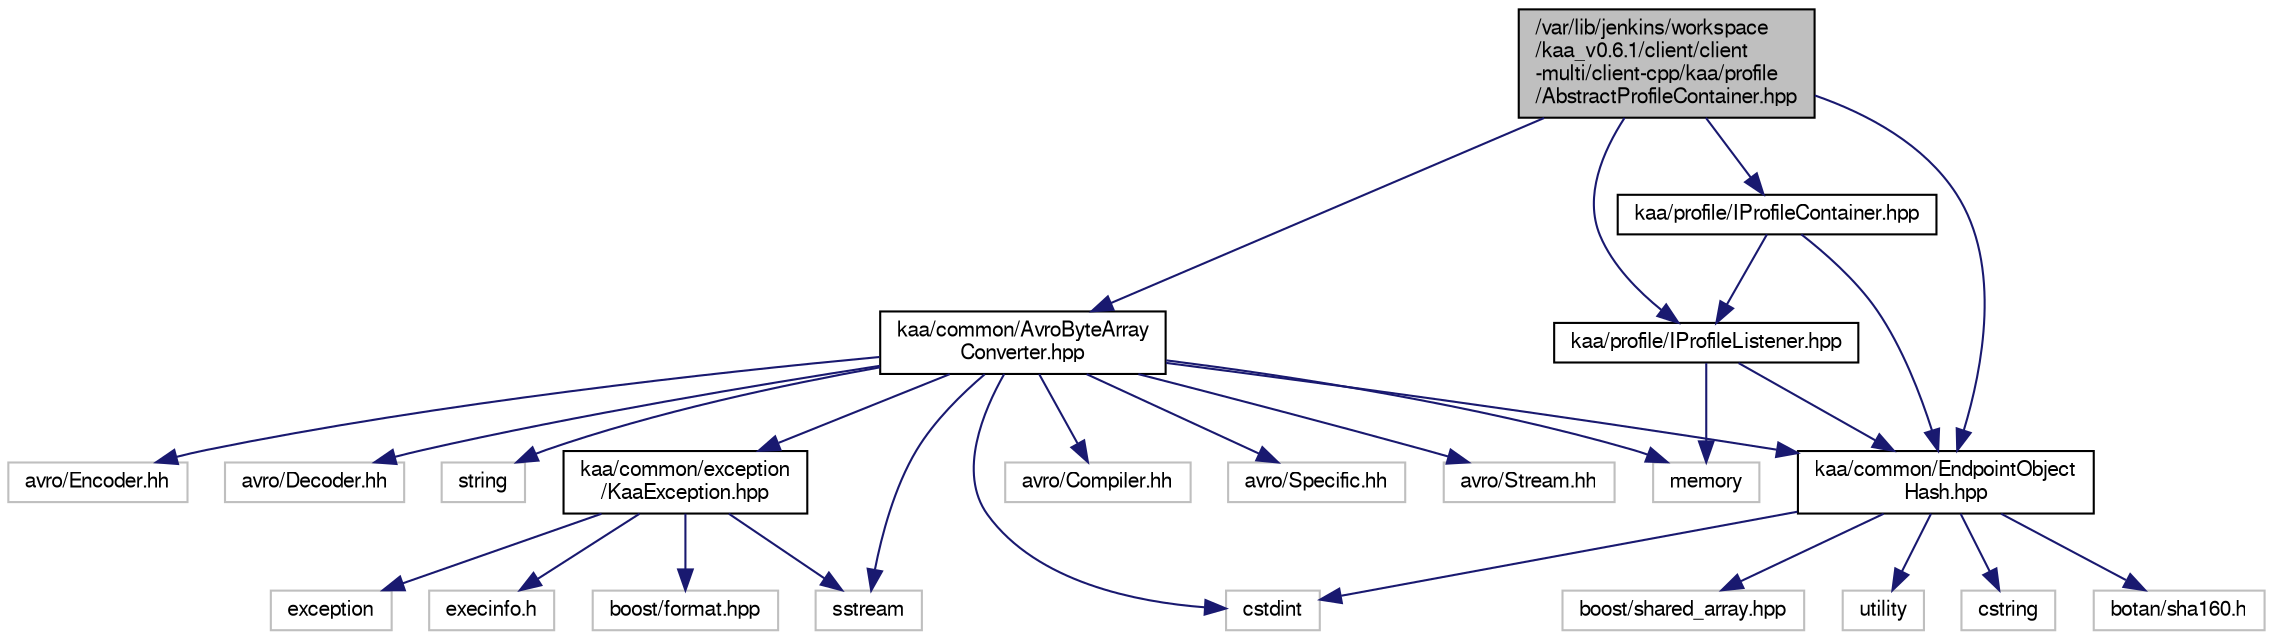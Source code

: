 digraph "/var/lib/jenkins/workspace/kaa_v0.6.1/client/client-multi/client-cpp/kaa/profile/AbstractProfileContainer.hpp"
{
  bgcolor="transparent";
  edge [fontname="FreeSans",fontsize="10",labelfontname="FreeSans",labelfontsize="10"];
  node [fontname="FreeSans",fontsize="10",shape=record];
  Node1 [label="/var/lib/jenkins/workspace\l/kaa_v0.6.1/client/client\l-multi/client-cpp/kaa/profile\l/AbstractProfileContainer.hpp",height=0.2,width=0.4,color="black", fillcolor="grey75", style="filled" fontcolor="black"];
  Node1 -> Node2 [color="midnightblue",fontsize="10",style="solid",fontname="FreeSans"];
  Node2 [label="kaa/common/AvroByteArray\lConverter.hpp",height=0.2,width=0.4,color="black",URL="$AvroByteArrayConverter_8hpp.html"];
  Node2 -> Node3 [color="midnightblue",fontsize="10",style="solid",fontname="FreeSans"];
  Node3 [label="string",height=0.2,width=0.4,color="grey75"];
  Node2 -> Node4 [color="midnightblue",fontsize="10",style="solid",fontname="FreeSans"];
  Node4 [label="memory",height=0.2,width=0.4,color="grey75"];
  Node2 -> Node5 [color="midnightblue",fontsize="10",style="solid",fontname="FreeSans"];
  Node5 [label="sstream",height=0.2,width=0.4,color="grey75"];
  Node2 -> Node6 [color="midnightblue",fontsize="10",style="solid",fontname="FreeSans"];
  Node6 [label="cstdint",height=0.2,width=0.4,color="grey75"];
  Node2 -> Node7 [color="midnightblue",fontsize="10",style="solid",fontname="FreeSans"];
  Node7 [label="avro/Compiler.hh",height=0.2,width=0.4,color="grey75"];
  Node2 -> Node8 [color="midnightblue",fontsize="10",style="solid",fontname="FreeSans"];
  Node8 [label="avro/Specific.hh",height=0.2,width=0.4,color="grey75"];
  Node2 -> Node9 [color="midnightblue",fontsize="10",style="solid",fontname="FreeSans"];
  Node9 [label="avro/Stream.hh",height=0.2,width=0.4,color="grey75"];
  Node2 -> Node10 [color="midnightblue",fontsize="10",style="solid",fontname="FreeSans"];
  Node10 [label="avro/Encoder.hh",height=0.2,width=0.4,color="grey75"];
  Node2 -> Node11 [color="midnightblue",fontsize="10",style="solid",fontname="FreeSans"];
  Node11 [label="avro/Decoder.hh",height=0.2,width=0.4,color="grey75"];
  Node2 -> Node12 [color="midnightblue",fontsize="10",style="solid",fontname="FreeSans"];
  Node12 [label="kaa/common/EndpointObject\lHash.hpp",height=0.2,width=0.4,color="black",URL="$EndpointObjectHash_8hpp.html"];
  Node12 -> Node13 [color="midnightblue",fontsize="10",style="solid",fontname="FreeSans"];
  Node13 [label="utility",height=0.2,width=0.4,color="grey75"];
  Node12 -> Node14 [color="midnightblue",fontsize="10",style="solid",fontname="FreeSans"];
  Node14 [label="cstring",height=0.2,width=0.4,color="grey75"];
  Node12 -> Node15 [color="midnightblue",fontsize="10",style="solid",fontname="FreeSans"];
  Node15 [label="botan/sha160.h",height=0.2,width=0.4,color="grey75"];
  Node12 -> Node6 [color="midnightblue",fontsize="10",style="solid",fontname="FreeSans"];
  Node12 -> Node16 [color="midnightblue",fontsize="10",style="solid",fontname="FreeSans"];
  Node16 [label="boost/shared_array.hpp",height=0.2,width=0.4,color="grey75"];
  Node2 -> Node17 [color="midnightblue",fontsize="10",style="solid",fontname="FreeSans"];
  Node17 [label="kaa/common/exception\l/KaaException.hpp",height=0.2,width=0.4,color="black",URL="$KaaException_8hpp.html"];
  Node17 -> Node18 [color="midnightblue",fontsize="10",style="solid",fontname="FreeSans"];
  Node18 [label="boost/format.hpp",height=0.2,width=0.4,color="grey75"];
  Node17 -> Node19 [color="midnightblue",fontsize="10",style="solid",fontname="FreeSans"];
  Node19 [label="exception",height=0.2,width=0.4,color="grey75"];
  Node17 -> Node5 [color="midnightblue",fontsize="10",style="solid",fontname="FreeSans"];
  Node17 -> Node20 [color="midnightblue",fontsize="10",style="solid",fontname="FreeSans"];
  Node20 [label="execinfo.h",height=0.2,width=0.4,color="grey75"];
  Node1 -> Node12 [color="midnightblue",fontsize="10",style="solid",fontname="FreeSans"];
  Node1 -> Node21 [color="midnightblue",fontsize="10",style="solid",fontname="FreeSans"];
  Node21 [label="kaa/profile/IProfileListener.hpp",height=0.2,width=0.4,color="black",URL="$IProfileListener_8hpp.html"];
  Node21 -> Node4 [color="midnightblue",fontsize="10",style="solid",fontname="FreeSans"];
  Node21 -> Node12 [color="midnightblue",fontsize="10",style="solid",fontname="FreeSans"];
  Node1 -> Node22 [color="midnightblue",fontsize="10",style="solid",fontname="FreeSans"];
  Node22 [label="kaa/profile/IProfileContainer.hpp",height=0.2,width=0.4,color="black",URL="$IProfileContainer_8hpp.html"];
  Node22 -> Node21 [color="midnightblue",fontsize="10",style="solid",fontname="FreeSans"];
  Node22 -> Node12 [color="midnightblue",fontsize="10",style="solid",fontname="FreeSans"];
}

